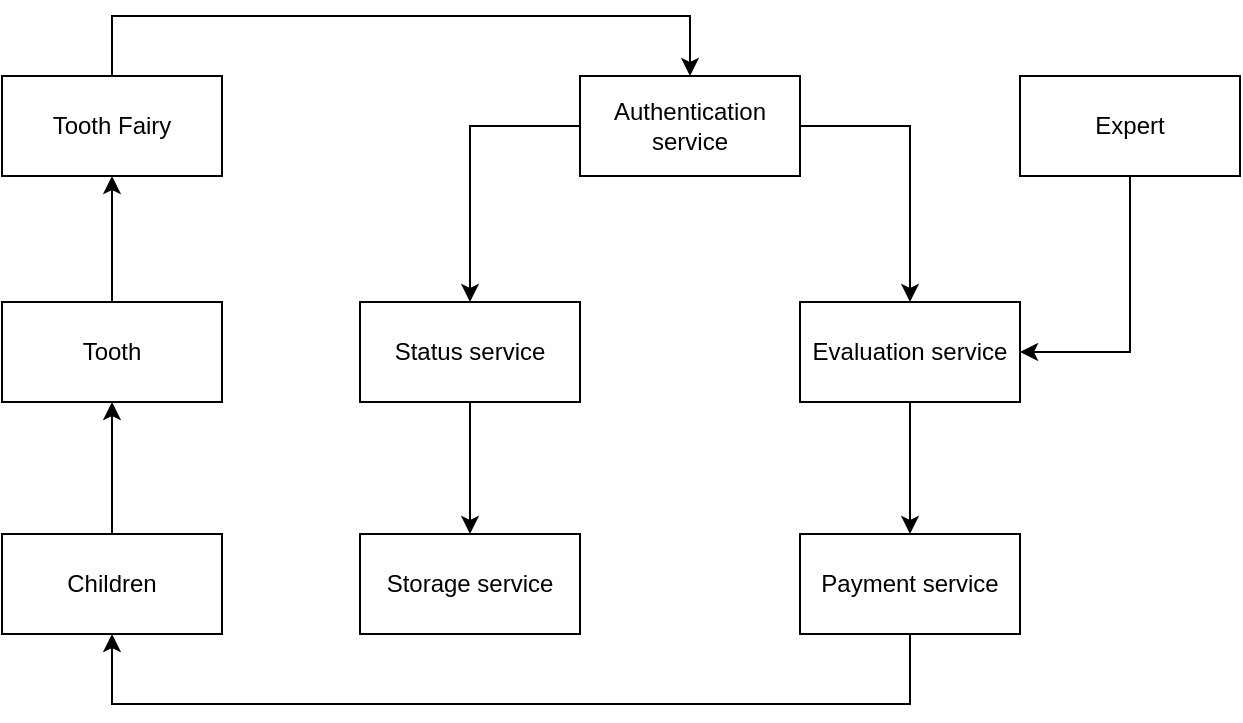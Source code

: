 <mxfile version="24.7.16">
  <diagram name="Page-1" id="7c7j97ExM4J1tIepNCJn">
    <mxGraphModel dx="1379" dy="523" grid="0" gridSize="10" guides="1" tooltips="1" connect="1" arrows="1" fold="1" page="0" pageScale="1" pageWidth="850" pageHeight="1100" math="0" shadow="0">
      <root>
        <mxCell id="0" />
        <mxCell id="1" parent="0" />
        <mxCell id="oGrtgn9L7tVtQ5_F4s7t-10" style="edgeStyle=orthogonalEdgeStyle;rounded=0;orthogonalLoop=1;jettySize=auto;html=1;exitX=0.5;exitY=0;exitDx=0;exitDy=0;entryX=0.5;entryY=0;entryDx=0;entryDy=0;" parent="1" source="oGrtgn9L7tVtQ5_F4s7t-2" target="oGrtgn9L7tVtQ5_F4s7t-5" edge="1">
          <mxGeometry relative="1" as="geometry">
            <Array as="points">
              <mxPoint x="7" y="160" />
              <mxPoint x="296" y="160" />
            </Array>
          </mxGeometry>
        </mxCell>
        <mxCell id="oGrtgn9L7tVtQ5_F4s7t-2" value="Tooth Fairy" style="html=1;whiteSpace=wrap;" parent="1" vertex="1">
          <mxGeometry x="-48" y="190" width="110" height="50" as="geometry" />
        </mxCell>
        <mxCell id="oGrtgn9L7tVtQ5_F4s7t-16" style="edgeStyle=orthogonalEdgeStyle;rounded=0;orthogonalLoop=1;jettySize=auto;html=1;exitX=0.5;exitY=0;exitDx=0;exitDy=0;entryX=0.5;entryY=1;entryDx=0;entryDy=0;" parent="1" source="oGrtgn9L7tVtQ5_F4s7t-3" target="oGrtgn9L7tVtQ5_F4s7t-4" edge="1">
          <mxGeometry relative="1" as="geometry" />
        </mxCell>
        <mxCell id="oGrtgn9L7tVtQ5_F4s7t-3" value="Children" style="html=1;whiteSpace=wrap;" parent="1" vertex="1">
          <mxGeometry x="-48" y="419" width="110" height="50" as="geometry" />
        </mxCell>
        <mxCell id="oGrtgn9L7tVtQ5_F4s7t-17" style="edgeStyle=orthogonalEdgeStyle;rounded=0;orthogonalLoop=1;jettySize=auto;html=1;exitX=0.5;exitY=0;exitDx=0;exitDy=0;entryX=0.5;entryY=1;entryDx=0;entryDy=0;" parent="1" source="oGrtgn9L7tVtQ5_F4s7t-4" target="oGrtgn9L7tVtQ5_F4s7t-2" edge="1">
          <mxGeometry relative="1" as="geometry" />
        </mxCell>
        <mxCell id="oGrtgn9L7tVtQ5_F4s7t-4" value="Tooth" style="html=1;whiteSpace=wrap;" parent="1" vertex="1">
          <mxGeometry x="-48" y="303" width="110" height="50" as="geometry" />
        </mxCell>
        <mxCell id="onGUmNa2HDrF9_WzgU1q-5" style="edgeStyle=orthogonalEdgeStyle;rounded=0;orthogonalLoop=1;jettySize=auto;html=1;exitX=0;exitY=0.5;exitDx=0;exitDy=0;entryX=0.5;entryY=0;entryDx=0;entryDy=0;" edge="1" parent="1" source="oGrtgn9L7tVtQ5_F4s7t-5" target="oGrtgn9L7tVtQ5_F4s7t-8">
          <mxGeometry relative="1" as="geometry" />
        </mxCell>
        <mxCell id="onGUmNa2HDrF9_WzgU1q-6" style="edgeStyle=orthogonalEdgeStyle;rounded=0;orthogonalLoop=1;jettySize=auto;html=1;exitX=1;exitY=0.5;exitDx=0;exitDy=0;entryX=0.5;entryY=0;entryDx=0;entryDy=0;" edge="1" parent="1" source="oGrtgn9L7tVtQ5_F4s7t-5" target="oGrtgn9L7tVtQ5_F4s7t-7">
          <mxGeometry relative="1" as="geometry" />
        </mxCell>
        <mxCell id="oGrtgn9L7tVtQ5_F4s7t-5" value="Authentication service" style="html=1;whiteSpace=wrap;" parent="1" vertex="1">
          <mxGeometry x="241" y="190" width="110" height="50" as="geometry" />
        </mxCell>
        <mxCell id="oGrtgn9L7tVtQ5_F4s7t-15" style="edgeStyle=orthogonalEdgeStyle;rounded=0;orthogonalLoop=1;jettySize=auto;html=1;exitX=0.5;exitY=1;exitDx=0;exitDy=0;entryX=0.5;entryY=1;entryDx=0;entryDy=0;" parent="1" source="oGrtgn9L7tVtQ5_F4s7t-6" target="oGrtgn9L7tVtQ5_F4s7t-3" edge="1">
          <mxGeometry relative="1" as="geometry">
            <Array as="points">
              <mxPoint x="406" y="504" />
              <mxPoint x="7" y="504" />
            </Array>
          </mxGeometry>
        </mxCell>
        <mxCell id="oGrtgn9L7tVtQ5_F4s7t-6" value="Payment service" style="html=1;whiteSpace=wrap;" parent="1" vertex="1">
          <mxGeometry x="351" y="419" width="110" height="50" as="geometry" />
        </mxCell>
        <mxCell id="oGrtgn9L7tVtQ5_F4s7t-14" style="edgeStyle=orthogonalEdgeStyle;rounded=0;orthogonalLoop=1;jettySize=auto;html=1;exitX=0.5;exitY=1;exitDx=0;exitDy=0;entryX=0.5;entryY=0;entryDx=0;entryDy=0;" parent="1" source="oGrtgn9L7tVtQ5_F4s7t-7" target="oGrtgn9L7tVtQ5_F4s7t-6" edge="1">
          <mxGeometry relative="1" as="geometry" />
        </mxCell>
        <mxCell id="oGrtgn9L7tVtQ5_F4s7t-7" value="Evaluation service" style="html=1;whiteSpace=wrap;" parent="1" vertex="1">
          <mxGeometry x="351" y="303" width="110" height="50" as="geometry" />
        </mxCell>
        <mxCell id="oGrtgn9L7tVtQ5_F4s7t-13" style="edgeStyle=orthogonalEdgeStyle;rounded=0;orthogonalLoop=1;jettySize=auto;html=1;exitX=0.5;exitY=1;exitDx=0;exitDy=0;entryX=0.5;entryY=0;entryDx=0;entryDy=0;" parent="1" source="oGrtgn9L7tVtQ5_F4s7t-8" target="oGrtgn9L7tVtQ5_F4s7t-9" edge="1">
          <mxGeometry relative="1" as="geometry" />
        </mxCell>
        <mxCell id="oGrtgn9L7tVtQ5_F4s7t-8" value="Status service" style="html=1;whiteSpace=wrap;" parent="1" vertex="1">
          <mxGeometry x="131" y="303" width="110" height="50" as="geometry" />
        </mxCell>
        <mxCell id="oGrtgn9L7tVtQ5_F4s7t-9" value="Storage service" style="html=1;whiteSpace=wrap;" parent="1" vertex="1">
          <mxGeometry x="131" y="419" width="110" height="50" as="geometry" />
        </mxCell>
        <mxCell id="onGUmNa2HDrF9_WzgU1q-8" style="edgeStyle=orthogonalEdgeStyle;rounded=0;orthogonalLoop=1;jettySize=auto;html=1;exitX=0.5;exitY=1;exitDx=0;exitDy=0;entryX=1;entryY=0.5;entryDx=0;entryDy=0;" edge="1" parent="1" source="onGUmNa2HDrF9_WzgU1q-7" target="oGrtgn9L7tVtQ5_F4s7t-7">
          <mxGeometry relative="1" as="geometry" />
        </mxCell>
        <mxCell id="onGUmNa2HDrF9_WzgU1q-7" value="Expert" style="html=1;whiteSpace=wrap;" vertex="1" parent="1">
          <mxGeometry x="461" y="190" width="110" height="50" as="geometry" />
        </mxCell>
      </root>
    </mxGraphModel>
  </diagram>
</mxfile>
